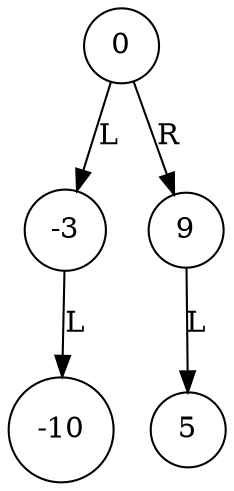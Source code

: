 digraph Tree {
node [shape=circle];
"0" -> "-3" [label="L", dir=both, arrowhead=normal, arrowtail=none];
"-3" -> "-10" [label="L", dir=both, arrowhead=normal, arrowtail=none];
"0" -> "9" [label="R", dir=both, arrowhead=normal, arrowtail=none];
"9" -> "5" [label="L", dir=both, arrowhead=normal, arrowtail=none];
}
